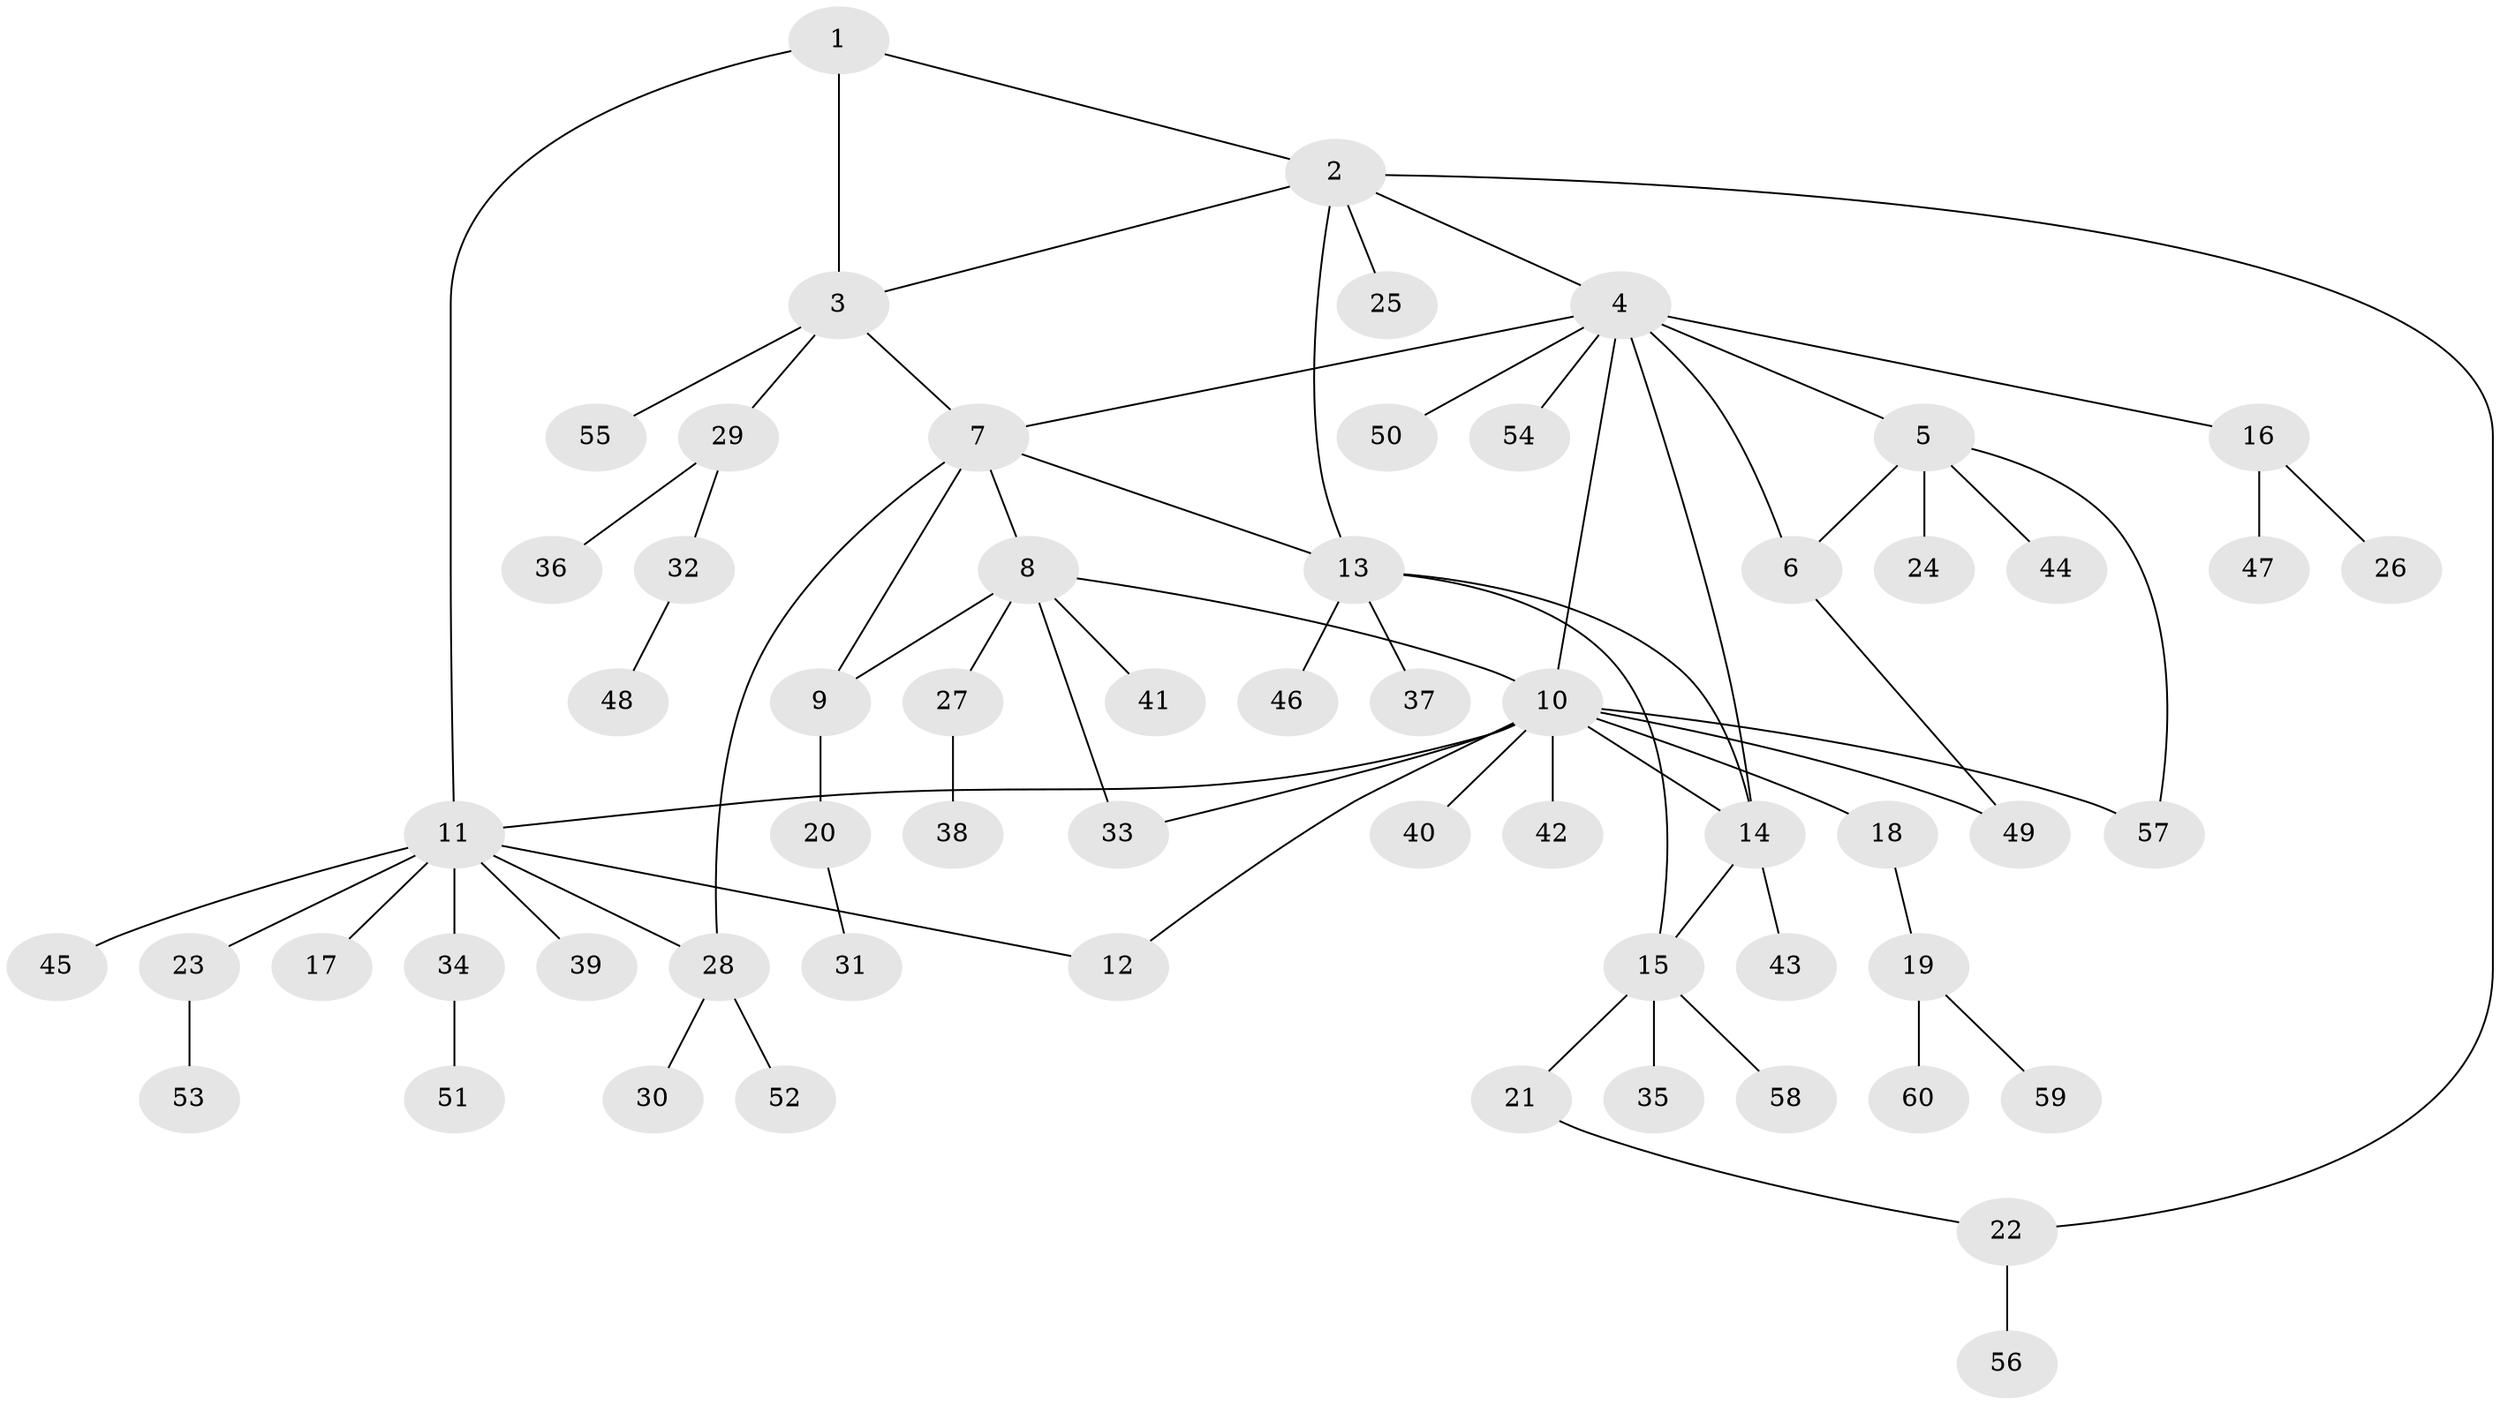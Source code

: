 // coarse degree distribution, {3: 0.04878048780487805, 7: 0.04878048780487805, 4: 0.07317073170731707, 5: 0.04878048780487805, 9: 0.024390243902439025, 2: 0.21951219512195122, 11: 0.024390243902439025, 8: 0.024390243902439025, 1: 0.4878048780487805}
// Generated by graph-tools (version 1.1) at 2025/52/02/27/25 19:52:18]
// undirected, 60 vertices, 75 edges
graph export_dot {
graph [start="1"]
  node [color=gray90,style=filled];
  1;
  2;
  3;
  4;
  5;
  6;
  7;
  8;
  9;
  10;
  11;
  12;
  13;
  14;
  15;
  16;
  17;
  18;
  19;
  20;
  21;
  22;
  23;
  24;
  25;
  26;
  27;
  28;
  29;
  30;
  31;
  32;
  33;
  34;
  35;
  36;
  37;
  38;
  39;
  40;
  41;
  42;
  43;
  44;
  45;
  46;
  47;
  48;
  49;
  50;
  51;
  52;
  53;
  54;
  55;
  56;
  57;
  58;
  59;
  60;
  1 -- 2;
  1 -- 3;
  1 -- 11;
  2 -- 3;
  2 -- 4;
  2 -- 13;
  2 -- 22;
  2 -- 25;
  3 -- 7;
  3 -- 29;
  3 -- 55;
  4 -- 5;
  4 -- 6;
  4 -- 7;
  4 -- 10;
  4 -- 14;
  4 -- 16;
  4 -- 50;
  4 -- 54;
  5 -- 6;
  5 -- 24;
  5 -- 44;
  5 -- 57;
  6 -- 49;
  7 -- 8;
  7 -- 9;
  7 -- 13;
  7 -- 28;
  8 -- 9;
  8 -- 10;
  8 -- 27;
  8 -- 33;
  8 -- 41;
  9 -- 20;
  10 -- 11;
  10 -- 12;
  10 -- 14;
  10 -- 18;
  10 -- 33;
  10 -- 40;
  10 -- 42;
  10 -- 49;
  10 -- 57;
  11 -- 12;
  11 -- 17;
  11 -- 23;
  11 -- 28;
  11 -- 34;
  11 -- 39;
  11 -- 45;
  13 -- 14;
  13 -- 15;
  13 -- 37;
  13 -- 46;
  14 -- 15;
  14 -- 43;
  15 -- 21;
  15 -- 35;
  15 -- 58;
  16 -- 26;
  16 -- 47;
  18 -- 19;
  19 -- 59;
  19 -- 60;
  20 -- 31;
  21 -- 22;
  22 -- 56;
  23 -- 53;
  27 -- 38;
  28 -- 30;
  28 -- 52;
  29 -- 32;
  29 -- 36;
  32 -- 48;
  34 -- 51;
}
